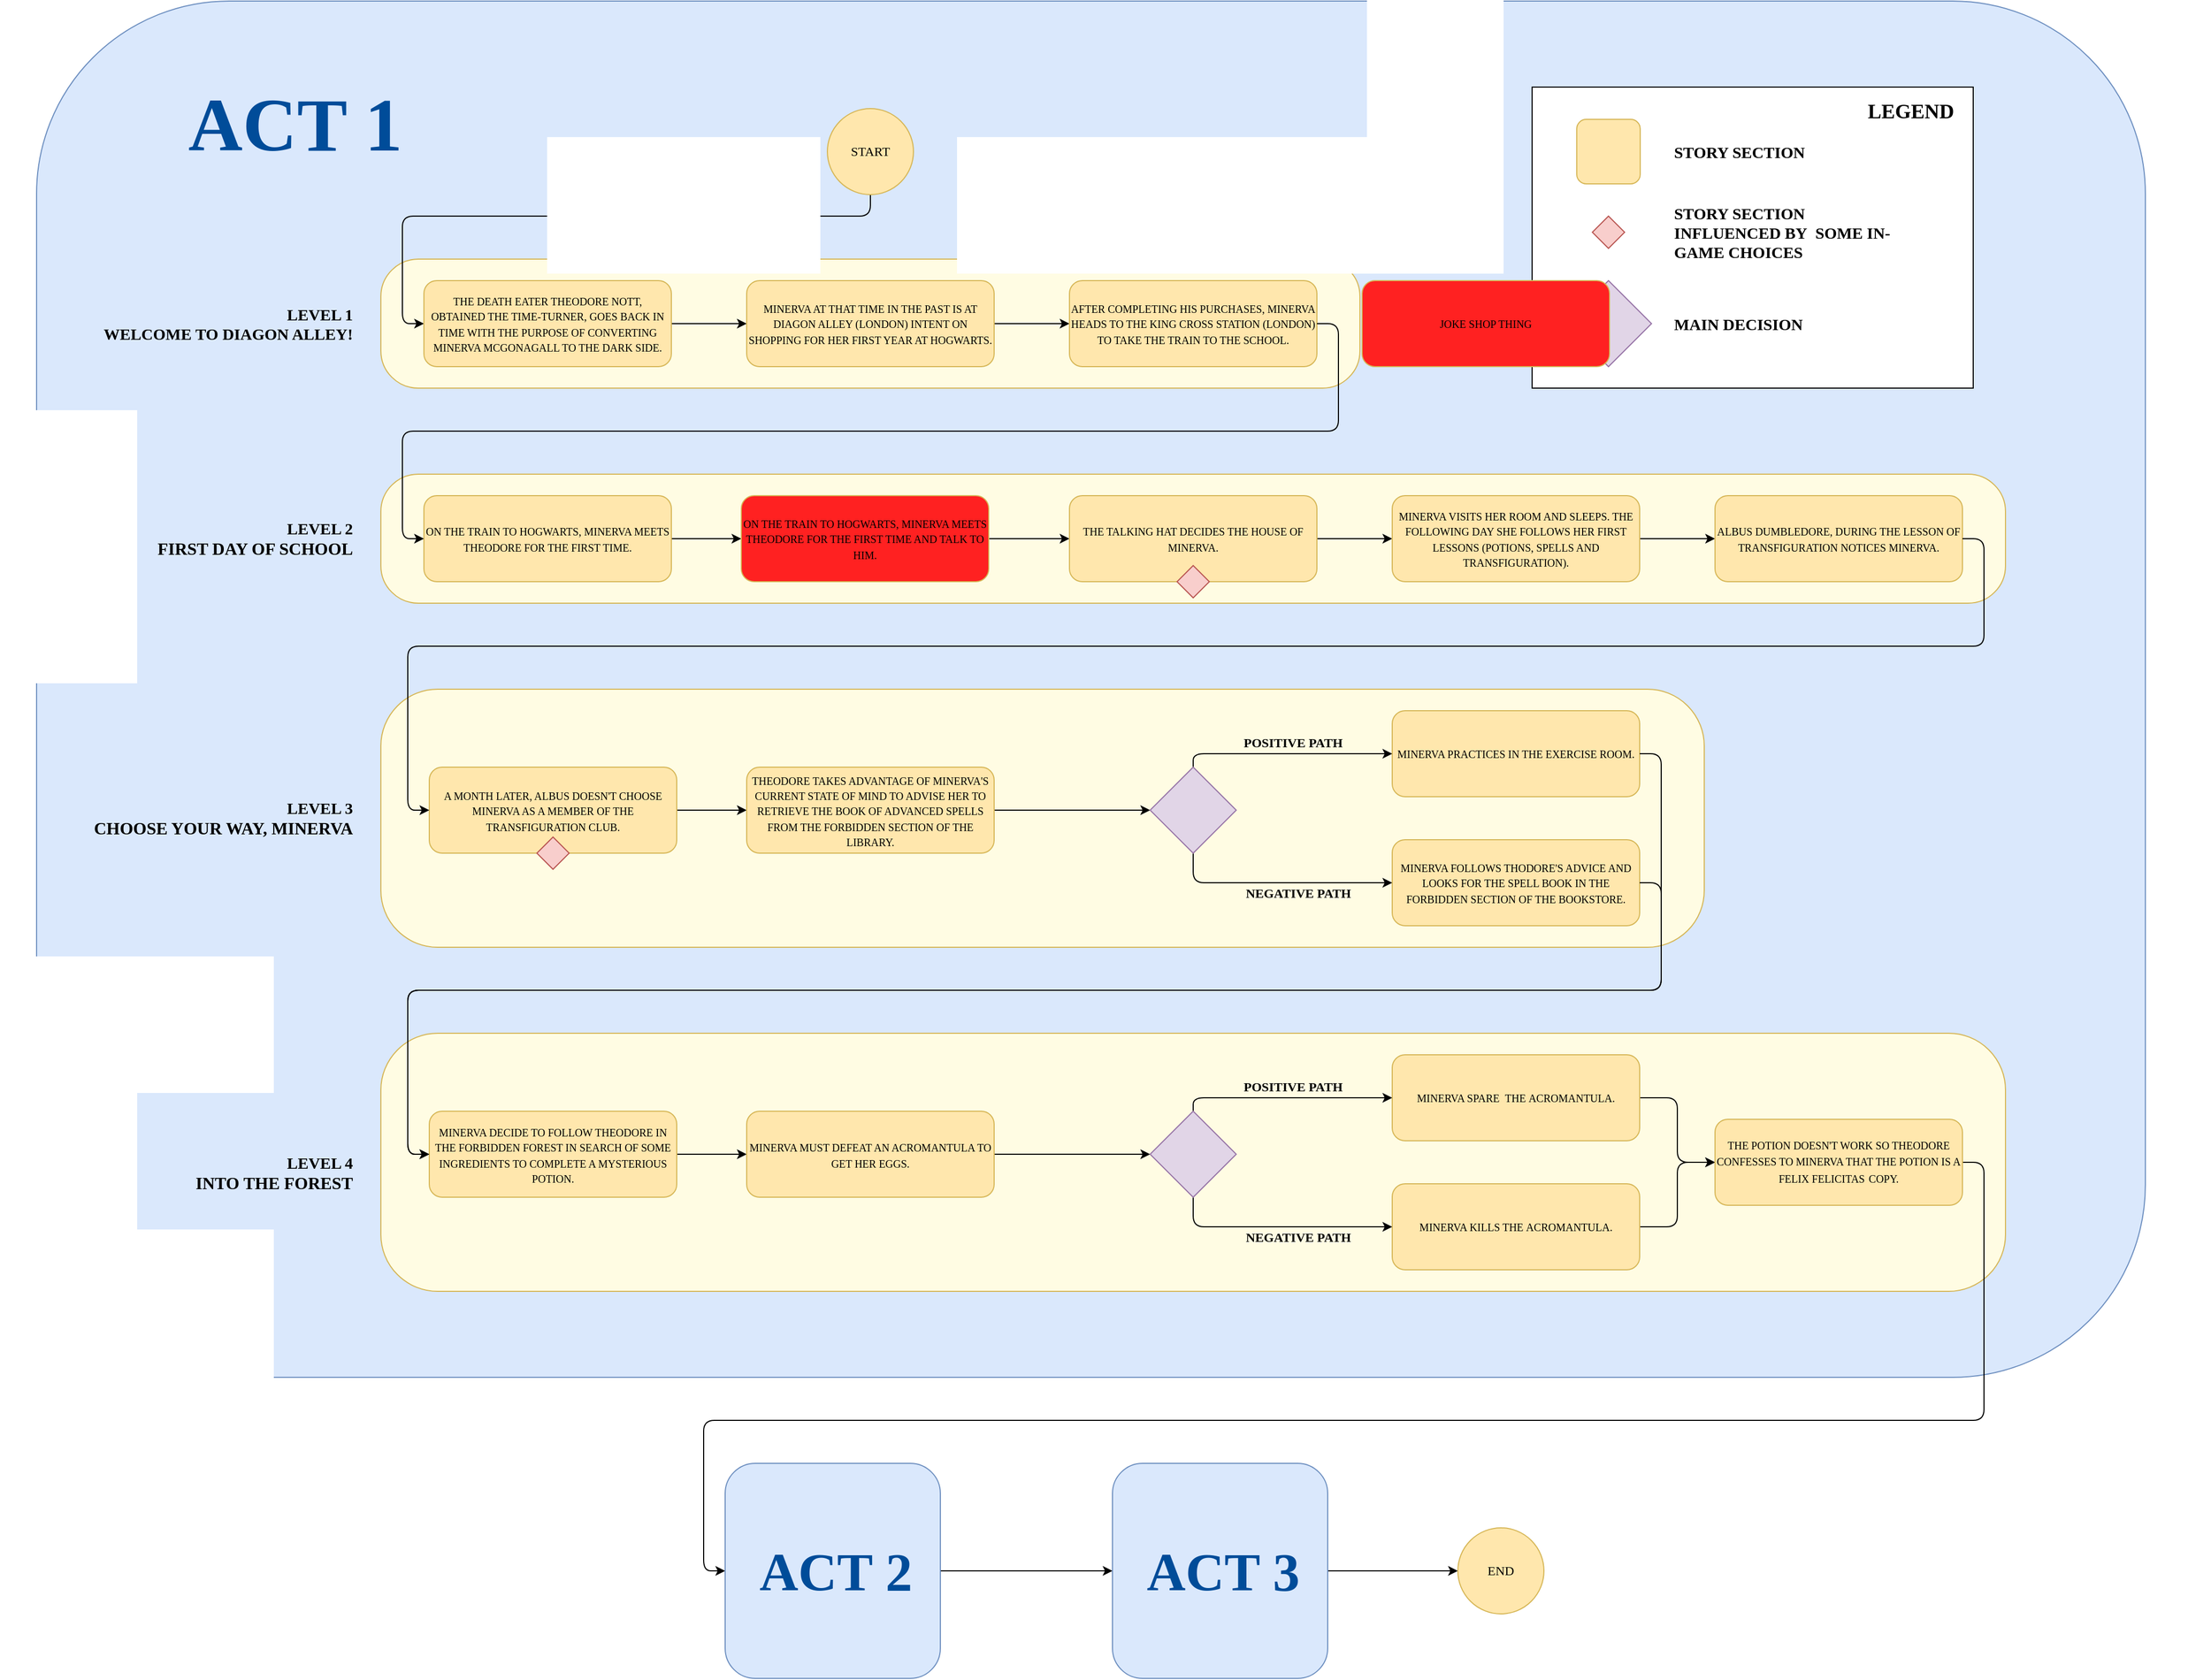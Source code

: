 <mxfile version="13.8.8" type="google"><diagram id="u3o0rZ4mQISxSeBaHD6O" name="Page-1"><mxGraphModel dx="1739" dy="-417" grid="1" gridSize="10" guides="1" tooltips="1" connect="1" arrows="1" fold="1" page="1" pageScale="1" pageWidth="827" pageHeight="1169" math="0" shadow="0"><root><mxCell id="0"/><mxCell id="1" parent="0"/><mxCell id="2ZwijrIC14hH2TZOu9XN-82" value="" style="rounded=1;whiteSpace=wrap;html=1;glass=0;sketch=0;shadow=0;arcSize=14;fillColor=#dae8fc;strokeColor=#6c8ebf;" parent="1" vertex="1"><mxGeometry x="-80" y="1320" width="1960" height="1280" as="geometry"/></mxCell><mxCell id="2ZwijrIC14hH2TZOu9XN-8" value="" style="rounded=1;whiteSpace=wrap;html=1;glass=0;sketch=0;shadow=0;arcSize=29;strokeColor=#d6b656;fillColor=#FFFCE3;" parent="1" vertex="1"><mxGeometry x="240" y="1560" width="910" height="120" as="geometry"/></mxCell><mxCell id="2ZwijrIC14hH2TZOu9XN-45" style="edgeStyle=orthogonalEdgeStyle;rounded=1;orthogonalLoop=1;jettySize=auto;html=1;exitX=0.5;exitY=1;exitDx=0;exitDy=0;entryX=0;entryY=0.5;entryDx=0;entryDy=0;fontFamily=Comfortaa;fontSource=https%3A%2F%2Ffonts.googleapis.com%2Fcss%3Ffamily%3DComfortaa;" parent="1" source="2ZwijrIC14hH2TZOu9XN-1" target="2ZwijrIC14hH2TZOu9XN-2" edge="1"><mxGeometry relative="1" as="geometry"><Array as="points"><mxPoint x="695" y="1520"/><mxPoint x="260" y="1520"/><mxPoint x="260" y="1620"/></Array></mxGeometry></mxCell><mxCell id="2ZwijrIC14hH2TZOu9XN-1" value="&lt;font face=&quot;Comfortaa&quot; data-font-src=&quot;https://fonts.googleapis.com/css?family=Comfortaa&quot;&gt;START&lt;/font&gt;" style="ellipse;whiteSpace=wrap;html=1;aspect=fixed;strokeColor=#d6b656;fillColor=#FFE7AD;" parent="1" vertex="1"><mxGeometry x="655" y="1420" width="80" height="80" as="geometry"/></mxCell><mxCell id="2ZwijrIC14hH2TZOu9XN-5" style="edgeStyle=orthogonalEdgeStyle;rounded=0;orthogonalLoop=1;jettySize=auto;html=1;exitX=1;exitY=0.5;exitDx=0;exitDy=0;entryX=0;entryY=0.5;entryDx=0;entryDy=0;" parent="1" source="2ZwijrIC14hH2TZOu9XN-2" target="2ZwijrIC14hH2TZOu9XN-4" edge="1"><mxGeometry relative="1" as="geometry"/></mxCell><mxCell id="2ZwijrIC14hH2TZOu9XN-2" value="&lt;font face=&quot;comfortaa&quot;&gt;&lt;span style=&quot;font-size: 10px&quot;&gt;THE DEATH EATER THEODORE NOTT, OBTAINED THE TIME-TURNER, GOES BACK IN TIME WITH THE PURPOSE OF CONVERTING MINERVA MCGONAGALL TO THE DARK SIDE.&lt;/span&gt;&lt;/font&gt;" style="rounded=1;whiteSpace=wrap;html=1;strokeColor=#d6b656;fillColor=#FFE7AD;align=center;perimeterSpacing=0;spacingTop=0;shadow=0;" parent="1" vertex="1"><mxGeometry x="280" y="1580" width="230" height="80" as="geometry"/></mxCell><mxCell id="2ZwijrIC14hH2TZOu9XN-7" style="edgeStyle=orthogonalEdgeStyle;rounded=0;orthogonalLoop=1;jettySize=auto;html=1;exitX=1;exitY=0.5;exitDx=0;exitDy=0;entryX=0;entryY=0.5;entryDx=0;entryDy=0;" parent="1" source="2ZwijrIC14hH2TZOu9XN-4" target="2ZwijrIC14hH2TZOu9XN-6" edge="1"><mxGeometry relative="1" as="geometry"/></mxCell><mxCell id="2ZwijrIC14hH2TZOu9XN-4" value="&lt;font face=&quot;comfortaa&quot;&gt;&lt;span style=&quot;font-size: 10px&quot;&gt;MINERVA AT THAT TIME IN THE PAST IS AT DIAGON ALLEY (LONDON) INTENT ON SHOPPING FOR HER FIRST YEAR AT HOGWARTS.&lt;/span&gt;&lt;/font&gt;" style="rounded=1;whiteSpace=wrap;html=1;strokeColor=#d6b656;fillColor=#FFE7AD;align=center;perimeterSpacing=0;spacingTop=0;shadow=0;" parent="1" vertex="1"><mxGeometry x="580" y="1580" width="230" height="80" as="geometry"/></mxCell><mxCell id="2ZwijrIC14hH2TZOu9XN-6" value="&lt;font face=&quot;comfortaa&quot;&gt;&lt;span style=&quot;font-size: 10px&quot;&gt;AFTER COMPLETING HIS PURCHASES, MINERVA HEADS TO THE KING CROSS STATION (LONDON) TO TAKE THE TRAIN TO THE SCHOOL.&lt;/span&gt;&lt;/font&gt;" style="rounded=1;whiteSpace=wrap;html=1;strokeColor=#d6b656;fillColor=#FFE7AD;align=center;perimeterSpacing=0;spacingTop=0;shadow=0;" parent="1" vertex="1"><mxGeometry x="880" y="1580" width="230" height="80" as="geometry"/></mxCell><mxCell id="2ZwijrIC14hH2TZOu9XN-9" value="&lt;font style=&quot;font-size: 15px&quot;&gt;&lt;b&gt;LEVEL 1&lt;br&gt;&lt;span id=&quot;docs-internal-guid-918c9e02-7fff-4eb6-113d-95aca2483c88&quot;&gt;&lt;span style=&quot;background-color: transparent ; vertical-align: baseline&quot;&gt;WELCOME TO DIAGON ALLEY!&lt;/span&gt;&lt;/span&gt;&lt;/b&gt;&lt;/font&gt;" style="text;html=1;strokeColor=none;fillColor=none;align=right;verticalAlign=middle;whiteSpace=wrap;rounded=0;shadow=0;fontFamily=Comfortaa;fontSource=https%3A%2F%2Ffonts.googleapis.com%2Fcss%3Ffamily%3DComfortaa;" parent="1" vertex="1"><mxGeometry x="-100" y="1610" width="316" height="20" as="geometry"/></mxCell><mxCell id="2ZwijrIC14hH2TZOu9XN-11" value="" style="rounded=1;whiteSpace=wrap;html=1;glass=0;sketch=0;shadow=0;arcSize=29;strokeColor=#d6b656;fillColor=#FFFCE3;" parent="1" vertex="1"><mxGeometry x="240" y="1760" width="1510" height="120" as="geometry"/></mxCell><mxCell id="2ZwijrIC14hH2TZOu9XN-12" value="&lt;font&gt;&lt;b&gt;&lt;span style=&quot;font-size: 15px&quot;&gt;LEVEL 2&lt;br&gt;&lt;div&gt;&lt;span style=&quot;background-color: transparent ; font-family: &amp;#34;comfortaa&amp;#34; , cursive ; font-size: 12pt&quot;&gt;FIRST DAY OF SCHOOL&lt;/span&gt;&lt;/div&gt;&lt;/span&gt;&lt;/b&gt;&lt;/font&gt;" style="text;html=1;strokeColor=none;fillColor=none;align=right;verticalAlign=middle;whiteSpace=wrap;rounded=0;shadow=0;fontFamily=Comfortaa;fontSource=https%3A%2F%2Ffonts.googleapis.com%2Fcss%3Ffamily%3DComfortaa;" parent="1" vertex="1"><mxGeometry x="-64" y="1810" width="280" height="20" as="geometry"/></mxCell><mxCell id="2ZwijrIC14hH2TZOu9XN-16" style="edgeStyle=orthogonalEdgeStyle;rounded=1;orthogonalLoop=1;jettySize=auto;html=1;exitX=1;exitY=0.5;exitDx=0;exitDy=0;entryX=0;entryY=0.5;entryDx=0;entryDy=0;fontFamily=Comfortaa;fontSource=https%3A%2F%2Ffonts.googleapis.com%2Fcss%3Ffamily%3DComfortaa;" parent="1" source="2ZwijrIC14hH2TZOu9XN-13" target="2ZwijrIC14hH2TZOu9XN-15" edge="1"><mxGeometry relative="1" as="geometry"/></mxCell><mxCell id="2ZwijrIC14hH2TZOu9XN-13" value="&lt;font face=&quot;comfortaa&quot;&gt;&lt;span style=&quot;font-size: 10px&quot;&gt;ON THE TRAIN TO HOGWARTS, MINERVA MEETS THEODORE FOR THE FIRST TIME.&lt;/span&gt;&lt;/font&gt;" style="rounded=1;whiteSpace=wrap;html=1;strokeColor=#d6b656;fillColor=#FFE7AD;align=center;perimeterSpacing=0;spacingTop=0;shadow=0;" parent="1" vertex="1"><mxGeometry x="280" y="1780" width="230" height="80" as="geometry"/></mxCell><mxCell id="2ZwijrIC14hH2TZOu9XN-14" style="edgeStyle=orthogonalEdgeStyle;rounded=1;orthogonalLoop=1;jettySize=auto;html=1;exitX=1;exitY=0.5;exitDx=0;exitDy=0;entryX=0;entryY=0.5;entryDx=0;entryDy=0;fontFamily=Comfortaa;fontSource=https%3A%2F%2Ffonts.googleapis.com%2Fcss%3Ffamily%3DComfortaa;" parent="1" source="2ZwijrIC14hH2TZOu9XN-6" target="2ZwijrIC14hH2TZOu9XN-13" edge="1"><mxGeometry relative="1" as="geometry"><Array as="points"><mxPoint x="1130" y="1620"/><mxPoint x="1130" y="1720"/><mxPoint x="260" y="1720"/><mxPoint x="260" y="1820"/></Array></mxGeometry></mxCell><mxCell id="2ZwijrIC14hH2TZOu9XN-18" style="edgeStyle=orthogonalEdgeStyle;rounded=1;orthogonalLoop=1;jettySize=auto;html=1;exitX=1;exitY=0.5;exitDx=0;exitDy=0;entryX=0;entryY=0.5;entryDx=0;entryDy=0;fontFamily=Comfortaa;fontSource=https%3A%2F%2Ffonts.googleapis.com%2Fcss%3Ffamily%3DComfortaa;" parent="1" source="2ZwijrIC14hH2TZOu9XN-15" target="2ZwijrIC14hH2TZOu9XN-17" edge="1"><mxGeometry relative="1" as="geometry"/></mxCell><mxCell id="2ZwijrIC14hH2TZOu9XN-15" value="&lt;font face=&quot;comfortaa&quot;&gt;&lt;span style=&quot;font-size: 10px&quot;&gt;ON THE TRAIN TO HOGWARTS, MINERVA MEETS THEODORE FOR THE FIRST TIME AND TALK TO HIM.&lt;/span&gt;&lt;/font&gt;" style="rounded=1;whiteSpace=wrap;html=1;strokeColor=#d6b656;fillColor=#FF2121;align=center;perimeterSpacing=0;spacingTop=0;shadow=0;" parent="1" vertex="1"><mxGeometry x="575" y="1780" width="230" height="80" as="geometry"/></mxCell><mxCell id="2ZwijrIC14hH2TZOu9XN-23" style="edgeStyle=orthogonalEdgeStyle;rounded=1;orthogonalLoop=1;jettySize=auto;html=1;exitX=1;exitY=0.5;exitDx=0;exitDy=0;entryX=0;entryY=0.5;entryDx=0;entryDy=0;fontFamily=Comfortaa;fontSource=https%3A%2F%2Ffonts.googleapis.com%2Fcss%3Ffamily%3DComfortaa;" parent="1" source="2ZwijrIC14hH2TZOu9XN-17" target="2ZwijrIC14hH2TZOu9XN-22" edge="1"><mxGeometry relative="1" as="geometry"/></mxCell><mxCell id="2ZwijrIC14hH2TZOu9XN-17" value="&lt;font face=&quot;comfortaa&quot;&gt;&lt;span style=&quot;font-size: 10px&quot;&gt;THE TALKING HAT DECIDES THE HOUSE OF MINERVA.&lt;/span&gt;&lt;/font&gt;" style="rounded=1;whiteSpace=wrap;html=1;strokeColor=#d6b656;fillColor=#FFE7AD;align=center;perimeterSpacing=0;spacingTop=0;shadow=0;" parent="1" vertex="1"><mxGeometry x="880" y="1780" width="230" height="80" as="geometry"/></mxCell><mxCell id="2ZwijrIC14hH2TZOu9XN-19" value="" style="rhombus;whiteSpace=wrap;html=1;shadow=0;fontFamily=Comfortaa;fontSource=https%3A%2F%2Ffonts.googleapis.com%2Fcss%3Ffamily%3DComfortaa;fillColor=#f8cecc;strokeColor=#b85450;" parent="1" vertex="1"><mxGeometry x="980" y="1845" width="30" height="30" as="geometry"/></mxCell><mxCell id="2ZwijrIC14hH2TZOu9XN-27" style="edgeStyle=orthogonalEdgeStyle;rounded=1;orthogonalLoop=1;jettySize=auto;html=1;exitX=1;exitY=0.5;exitDx=0;exitDy=0;entryX=0;entryY=0.5;entryDx=0;entryDy=0;fontFamily=Comfortaa;fontSource=https%3A%2F%2Ffonts.googleapis.com%2Fcss%3Ffamily%3DComfortaa;" parent="1" source="2ZwijrIC14hH2TZOu9XN-22" target="2ZwijrIC14hH2TZOu9XN-25" edge="1"><mxGeometry relative="1" as="geometry"/></mxCell><mxCell id="2ZwijrIC14hH2TZOu9XN-22" value="&lt;font face=&quot;comfortaa&quot;&gt;&lt;span style=&quot;font-size: 10px&quot;&gt;MINERVA VISITS HER ROOM AND SLEEPS. THE FOLLOWING DAY SHE FOLLOWS HER FIRST LESSONS (POTIONS, SPELLS AND TRANSFIGURATION).&lt;/span&gt;&lt;/font&gt;" style="rounded=1;whiteSpace=wrap;html=1;strokeColor=#d6b656;fillColor=#FFE7AD;align=center;perimeterSpacing=0;spacingTop=0;shadow=0;" parent="1" vertex="1"><mxGeometry x="1180" y="1780" width="230" height="80" as="geometry"/></mxCell><mxCell id="2ZwijrIC14hH2TZOu9XN-25" value="&lt;font face=&quot;comfortaa&quot;&gt;&lt;span style=&quot;font-size: 10px&quot;&gt;ALBUS DUMBLEDORE, DURING THE LESSON OF TRANSFIGURATION NOTICES MINERVA.&lt;/span&gt;&lt;/font&gt;" style="rounded=1;whiteSpace=wrap;html=1;strokeColor=#d6b656;fillColor=#FFE7AD;align=center;perimeterSpacing=0;spacingTop=0;shadow=0;" parent="1" vertex="1"><mxGeometry x="1480" y="1780" width="230" height="80" as="geometry"/></mxCell><mxCell id="2ZwijrIC14hH2TZOu9XN-31" value="" style="rounded=1;whiteSpace=wrap;html=1;glass=0;sketch=0;shadow=0;arcSize=22;strokeColor=#d6b656;fillColor=#FFFCE3;" parent="1" vertex="1"><mxGeometry x="240" y="1960" width="1230" height="240" as="geometry"/></mxCell><mxCell id="2ZwijrIC14hH2TZOu9XN-32" value="&lt;font&gt;&lt;b&gt;&lt;span style=&quot;font-size: 15px&quot;&gt;LEVEL 3&lt;br&gt;&lt;/span&gt;&lt;/b&gt;&lt;/font&gt;&lt;span id=&quot;docs-internal-guid-30da0924-7fff-7600-8625-f2de93955498&quot;&gt;&lt;span style=&quot;font-size: 12pt ; font-family: &amp;#34;comfortaa&amp;#34; , cursive ; background-color: transparent ; font-weight: 700 ; vertical-align: baseline&quot;&gt;CHOOSE YOUR WAY, MINERVA&lt;/span&gt;&lt;/span&gt;" style="text;html=1;strokeColor=none;fillColor=none;align=right;verticalAlign=middle;whiteSpace=wrap;rounded=0;shadow=0;fontFamily=Comfortaa;fontSource=https%3A%2F%2Ffonts.googleapis.com%2Fcss%3Ffamily%3DComfortaa;" parent="1" vertex="1"><mxGeometry x="-114" y="2070" width="330" height="20" as="geometry"/></mxCell><mxCell id="2ZwijrIC14hH2TZOu9XN-33" style="edgeStyle=orthogonalEdgeStyle;rounded=1;orthogonalLoop=1;jettySize=auto;html=1;exitX=1;exitY=0.5;exitDx=0;exitDy=0;entryX=0;entryY=0.5;entryDx=0;entryDy=0;fontFamily=Comfortaa;fontSource=https%3A%2F%2Ffonts.googleapis.com%2Fcss%3Ffamily%3DComfortaa;" parent="1" source="2ZwijrIC14hH2TZOu9XN-34" target="2ZwijrIC14hH2TZOu9XN-36" edge="1"><mxGeometry relative="1" as="geometry"/></mxCell><mxCell id="2ZwijrIC14hH2TZOu9XN-34" value="&lt;font face=&quot;comfortaa&quot;&gt;&lt;span style=&quot;font-size: 10px&quot;&gt;A MONTH LATER, ALBUS DOESN'T CHOOSE MINERVA AS A MEMBER OF THE TRANSFIGURATION CLUB.&lt;/span&gt;&lt;/font&gt;" style="rounded=1;whiteSpace=wrap;html=1;strokeColor=#d6b656;fillColor=#FFE7AD;align=center;perimeterSpacing=0;spacingTop=0;shadow=0;" parent="1" vertex="1"><mxGeometry x="285" y="2032.5" width="230" height="80" as="geometry"/></mxCell><mxCell id="2ZwijrIC14hH2TZOu9XN-51" style="edgeStyle=orthogonalEdgeStyle;rounded=1;orthogonalLoop=1;jettySize=auto;html=1;exitX=1;exitY=0.5;exitDx=0;exitDy=0;entryX=0;entryY=0.5;entryDx=0;entryDy=0;fontFamily=Comfortaa;fontSource=https%3A%2F%2Ffonts.googleapis.com%2Fcss%3Ffamily%3DComfortaa;" parent="1" source="2ZwijrIC14hH2TZOu9XN-36" target="2ZwijrIC14hH2TZOu9XN-50" edge="1"><mxGeometry relative="1" as="geometry"/></mxCell><mxCell id="2ZwijrIC14hH2TZOu9XN-36" value="&lt;font face=&quot;comfortaa&quot;&gt;&lt;span style=&quot;font-size: 10px&quot;&gt;THEODORE TAKES ADVANTAGE OF MINERVA'S CURRENT STATE OF MIND TO ADVISE HER TO RETRIEVE THE BOOK OF ADVANCED SPELLS FROM THE FORBIDDEN SECTION OF THE LIBRARY.&lt;/span&gt;&lt;/font&gt;" style="rounded=1;whiteSpace=wrap;html=1;strokeColor=#d6b656;fillColor=#FFE7AD;align=center;perimeterSpacing=0;spacingTop=0;shadow=0;" parent="1" vertex="1"><mxGeometry x="580" y="2032.5" width="230" height="80" as="geometry"/></mxCell><mxCell id="2ZwijrIC14hH2TZOu9XN-38" value="&lt;font face=&quot;comfortaa&quot;&gt;&lt;span style=&quot;font-size: 10px&quot;&gt;MINERVA PRACTICES IN THE EXERCISE ROOM.&lt;/span&gt;&lt;/font&gt;" style="rounded=1;whiteSpace=wrap;html=1;strokeColor=#d6b656;fillColor=#FFE7AD;align=center;perimeterSpacing=0;spacingTop=0;shadow=0;" parent="1" vertex="1"><mxGeometry x="1180" y="1980" width="230" height="80" as="geometry"/></mxCell><mxCell id="2ZwijrIC14hH2TZOu9XN-39" value="" style="rhombus;whiteSpace=wrap;html=1;shadow=0;fontFamily=Comfortaa;fontSource=https%3A%2F%2Ffonts.googleapis.com%2Fcss%3Ffamily%3DComfortaa;fillColor=#f8cecc;strokeColor=#b85450;" parent="1" vertex="1"><mxGeometry x="385" y="2097.5" width="30" height="30" as="geometry"/></mxCell><mxCell id="2ZwijrIC14hH2TZOu9XN-43" style="edgeStyle=orthogonalEdgeStyle;rounded=1;orthogonalLoop=1;jettySize=auto;html=1;exitX=1;exitY=0.5;exitDx=0;exitDy=0;entryX=0;entryY=0.5;entryDx=0;entryDy=0;fontFamily=Comfortaa;fontSource=https%3A%2F%2Ffonts.googleapis.com%2Fcss%3Ffamily%3DComfortaa;" parent="1" source="2ZwijrIC14hH2TZOu9XN-25" target="2ZwijrIC14hH2TZOu9XN-34" edge="1"><mxGeometry relative="1" as="geometry"><Array as="points"><mxPoint x="1730" y="1820"/><mxPoint x="1730" y="1920"/><mxPoint x="265" y="1920"/><mxPoint x="265" y="2073"/></Array></mxGeometry></mxCell><mxCell id="2ZwijrIC14hH2TZOu9XN-46" value="&lt;font face=&quot;comfortaa&quot;&gt;&lt;span style=&quot;font-size: 10px&quot;&gt;MINERVA FOLLOWS THODORE'S ADVICE AND LOOKS FOR THE SPELL BOOK IN THE FORBIDDEN SECTION OF THE BOOKSTORE.&lt;/span&gt;&lt;/font&gt;" style="rounded=1;whiteSpace=wrap;html=1;strokeColor=#d6b656;fillColor=#FFE7AD;align=center;perimeterSpacing=0;spacingTop=0;shadow=0;" parent="1" vertex="1"><mxGeometry x="1180" y="2100" width="230" height="80" as="geometry"/></mxCell><mxCell id="2ZwijrIC14hH2TZOu9XN-53" style="edgeStyle=orthogonalEdgeStyle;rounded=1;orthogonalLoop=1;jettySize=auto;html=1;exitX=0.5;exitY=0;exitDx=0;exitDy=0;entryX=0;entryY=0.5;entryDx=0;entryDy=0;fontFamily=Comfortaa;fontSource=https%3A%2F%2Ffonts.googleapis.com%2Fcss%3Ffamily%3DComfortaa;" parent="1" source="2ZwijrIC14hH2TZOu9XN-50" target="2ZwijrIC14hH2TZOu9XN-38" edge="1"><mxGeometry relative="1" as="geometry"><Array as="points"><mxPoint x="995" y="2020"/></Array></mxGeometry></mxCell><mxCell id="2ZwijrIC14hH2TZOu9XN-54" style="edgeStyle=orthogonalEdgeStyle;rounded=1;orthogonalLoop=1;jettySize=auto;html=1;exitX=0.5;exitY=1;exitDx=0;exitDy=0;entryX=0;entryY=0.5;entryDx=0;entryDy=0;fontFamily=Comfortaa;fontSource=https%3A%2F%2Ffonts.googleapis.com%2Fcss%3Ffamily%3DComfortaa;" parent="1" source="2ZwijrIC14hH2TZOu9XN-50" target="2ZwijrIC14hH2TZOu9XN-46" edge="1"><mxGeometry relative="1" as="geometry"/></mxCell><mxCell id="2ZwijrIC14hH2TZOu9XN-50" value="" style="rhombus;whiteSpace=wrap;html=1;shadow=0;fontFamily=Comfortaa;fontSource=https%3A%2F%2Ffonts.googleapis.com%2Fcss%3Ffamily%3DComfortaa;align=right;fillColor=#e1d5e7;strokeColor=#9673a6;" parent="1" vertex="1"><mxGeometry x="955" y="2032.5" width="80" height="80" as="geometry"/></mxCell><mxCell id="2ZwijrIC14hH2TZOu9XN-55" value="&lt;b&gt;&lt;font style=&quot;font-size: 12px&quot;&gt;POSITIVE PATH&lt;/font&gt;&lt;/b&gt;" style="text;html=1;strokeColor=none;fillColor=none;align=left;verticalAlign=middle;whiteSpace=wrap;rounded=0;shadow=0;fontFamily=Comfortaa;fontSource=https%3A%2F%2Ffonts.googleapis.com%2Fcss%3Ffamily%3DComfortaa;" parent="1" vertex="1"><mxGeometry x="1040" y="2000" width="100" height="20" as="geometry"/></mxCell><mxCell id="2ZwijrIC14hH2TZOu9XN-56" value="&lt;b&gt;&lt;font style=&quot;font-size: 12px&quot;&gt;NEGATIVE PATH&lt;/font&gt;&lt;/b&gt;" style="text;html=1;strokeColor=none;fillColor=none;align=left;verticalAlign=middle;whiteSpace=wrap;rounded=0;shadow=0;fontFamily=Comfortaa;fontSource=https%3A%2F%2Ffonts.googleapis.com%2Fcss%3Ffamily%3DComfortaa;" parent="1" vertex="1"><mxGeometry x="1042" y="2140" width="110" height="20" as="geometry"/></mxCell><mxCell id="2ZwijrIC14hH2TZOu9XN-63" value="&lt;font style=&quot;font-size: 15px&quot;&gt;&lt;b&gt;LEVEL 4&lt;br&gt;&lt;/b&gt;&lt;span id=&quot;docs-internal-guid-a6348ef1-7fff-ad67-5d40-656a9516f594&quot;&gt;&lt;span style=&quot;font-size: 12pt ; font-family: &amp;#34;comfortaa&amp;#34; , cursive ; background-color: transparent ; font-weight: 700 ; vertical-align: baseline&quot;&gt;INTO THE FOREST&lt;/span&gt;&lt;/span&gt;&lt;b&gt;&lt;br&gt;&lt;/b&gt;&lt;/font&gt;" style="text;html=1;strokeColor=none;fillColor=none;align=right;verticalAlign=middle;whiteSpace=wrap;rounded=0;shadow=0;fontFamily=Comfortaa;fontSource=https%3A%2F%2Ffonts.googleapis.com%2Fcss%3Ffamily%3DComfortaa;" parent="1" vertex="1"><mxGeometry x="-100" y="2400" width="316" height="20" as="geometry"/></mxCell><mxCell id="2ZwijrIC14hH2TZOu9XN-67" value="" style="rounded=1;whiteSpace=wrap;html=1;glass=0;sketch=0;shadow=0;arcSize=22;strokeColor=#d6b656;fillColor=#FFFCE3;" parent="1" vertex="1"><mxGeometry x="240" y="2280" width="1510" height="240" as="geometry"/></mxCell><mxCell id="2ZwijrIC14hH2TZOu9XN-68" style="edgeStyle=orthogonalEdgeStyle;rounded=1;orthogonalLoop=1;jettySize=auto;html=1;exitX=1;exitY=0.5;exitDx=0;exitDy=0;entryX=0;entryY=0.5;entryDx=0;entryDy=0;fontFamily=Comfortaa;fontSource=https%3A%2F%2Ffonts.googleapis.com%2Fcss%3Ffamily%3DComfortaa;" parent="1" source="2ZwijrIC14hH2TZOu9XN-69" target="2ZwijrIC14hH2TZOu9XN-71" edge="1"><mxGeometry relative="1" as="geometry"/></mxCell><mxCell id="2ZwijrIC14hH2TZOu9XN-69" value="&lt;span style=&quot;font-family: &amp;#34;comfortaa&amp;#34; ; font-size: 10px&quot;&gt;MINERVA DECIDE TO FOLLOW THEODORE IN THE FORBIDDEN FOREST IN SEARCH OF SOME INGREDIENTS TO COMPLETE A MYSTERIOUS POTION.&lt;/span&gt;" style="rounded=1;whiteSpace=wrap;html=1;strokeColor=#d6b656;fillColor=#FFE7AD;align=center;perimeterSpacing=0;spacingTop=0;shadow=0;" parent="1" vertex="1"><mxGeometry x="285" y="2352.5" width="230" height="80" as="geometry"/></mxCell><mxCell id="2ZwijrIC14hH2TZOu9XN-70" style="edgeStyle=orthogonalEdgeStyle;rounded=1;orthogonalLoop=1;jettySize=auto;html=1;exitX=1;exitY=0.5;exitDx=0;exitDy=0;entryX=0;entryY=0.5;entryDx=0;entryDy=0;fontFamily=Comfortaa;fontSource=https%3A%2F%2Ffonts.googleapis.com%2Fcss%3Ffamily%3DComfortaa;" parent="1" source="2ZwijrIC14hH2TZOu9XN-71" target="2ZwijrIC14hH2TZOu9XN-77" edge="1"><mxGeometry relative="1" as="geometry"/></mxCell><mxCell id="2ZwijrIC14hH2TZOu9XN-71" value="&lt;font face=&quot;comfortaa&quot;&gt;&lt;span style=&quot;font-size: 10px&quot;&gt;MINERVA MUST DEFEAT AN ACROMANTULA TO GET HER EGGS.&lt;/span&gt;&lt;/font&gt;" style="rounded=1;whiteSpace=wrap;html=1;strokeColor=#d6b656;fillColor=#FFE7AD;align=center;perimeterSpacing=0;spacingTop=0;shadow=0;" parent="1" vertex="1"><mxGeometry x="580" y="2352.5" width="230" height="80" as="geometry"/></mxCell><mxCell id="2ZwijrIC14hH2TZOu9XN-84" style="edgeStyle=orthogonalEdgeStyle;rounded=1;orthogonalLoop=1;jettySize=auto;html=1;exitX=1;exitY=0.5;exitDx=0;exitDy=0;entryX=0;entryY=0.5;entryDx=0;entryDy=0;fontFamily=Comfortaa;fontSource=https%3A%2F%2Ffonts.googleapis.com%2Fcss%3Ffamily%3DComfortaa;" parent="1" source="2ZwijrIC14hH2TZOu9XN-72" target="2ZwijrIC14hH2TZOu9XN-83" edge="1"><mxGeometry relative="1" as="geometry"/></mxCell><mxCell id="2ZwijrIC14hH2TZOu9XN-72" value="&lt;font face=&quot;comfortaa&quot;&gt;&lt;span style=&quot;font-size: 10px&quot;&gt;MINERVA SPARE&amp;nbsp;&amp;nbsp;&lt;/span&gt;&lt;/font&gt;&lt;font face=&quot;comfortaa&quot;&gt;&lt;span style=&quot;font-size: 10px&quot;&gt;THE&amp;nbsp;&lt;/span&gt;&lt;/font&gt;&lt;span style=&quot;font-family: &amp;#34;comfortaa&amp;#34; ; font-size: 10px&quot;&gt;ACROMANTULA&lt;/span&gt;&lt;span style=&quot;font-family: &amp;#34;comfortaa&amp;#34; ; font-size: 10px&quot;&gt;.&lt;/span&gt;" style="rounded=1;whiteSpace=wrap;html=1;strokeColor=#d6b656;fillColor=#FFE7AD;align=center;perimeterSpacing=0;spacingTop=0;shadow=0;" parent="1" vertex="1"><mxGeometry x="1180" y="2300" width="230" height="80" as="geometry"/></mxCell><mxCell id="2ZwijrIC14hH2TZOu9XN-86" style="edgeStyle=orthogonalEdgeStyle;rounded=1;orthogonalLoop=1;jettySize=auto;html=1;exitX=1;exitY=0.5;exitDx=0;exitDy=0;entryX=0;entryY=0.5;entryDx=0;entryDy=0;fontFamily=Comfortaa;fontSource=https%3A%2F%2Ffonts.googleapis.com%2Fcss%3Ffamily%3DComfortaa;" parent="1" source="2ZwijrIC14hH2TZOu9XN-74" target="2ZwijrIC14hH2TZOu9XN-83" edge="1"><mxGeometry relative="1" as="geometry"/></mxCell><mxCell id="2ZwijrIC14hH2TZOu9XN-74" value="&lt;font face=&quot;comfortaa&quot;&gt;&lt;span style=&quot;font-size: 10px&quot;&gt;MINERVA KILLS THE&amp;nbsp;&lt;/span&gt;&lt;/font&gt;&lt;span style=&quot;font-family: &amp;#34;comfortaa&amp;#34; ; font-size: 10px&quot;&gt;ACROMANTULA&lt;/span&gt;&lt;span style=&quot;font-family: &amp;#34;comfortaa&amp;#34; ; font-size: 10px&quot;&gt;.&lt;/span&gt;" style="rounded=1;whiteSpace=wrap;html=1;strokeColor=#d6b656;fillColor=#FFE7AD;align=center;perimeterSpacing=0;spacingTop=0;shadow=0;" parent="1" vertex="1"><mxGeometry x="1180" y="2420" width="230" height="80" as="geometry"/></mxCell><mxCell id="2ZwijrIC14hH2TZOu9XN-75" style="edgeStyle=orthogonalEdgeStyle;rounded=1;orthogonalLoop=1;jettySize=auto;html=1;exitX=0.5;exitY=0;exitDx=0;exitDy=0;entryX=0;entryY=0.5;entryDx=0;entryDy=0;fontFamily=Comfortaa;fontSource=https%3A%2F%2Ffonts.googleapis.com%2Fcss%3Ffamily%3DComfortaa;" parent="1" source="2ZwijrIC14hH2TZOu9XN-77" target="2ZwijrIC14hH2TZOu9XN-72" edge="1"><mxGeometry relative="1" as="geometry"><Array as="points"><mxPoint x="995" y="2340"/></Array></mxGeometry></mxCell><mxCell id="2ZwijrIC14hH2TZOu9XN-76" style="edgeStyle=orthogonalEdgeStyle;rounded=1;orthogonalLoop=1;jettySize=auto;html=1;exitX=0.5;exitY=1;exitDx=0;exitDy=0;entryX=0;entryY=0.5;entryDx=0;entryDy=0;fontFamily=Comfortaa;fontSource=https%3A%2F%2Ffonts.googleapis.com%2Fcss%3Ffamily%3DComfortaa;" parent="1" source="2ZwijrIC14hH2TZOu9XN-77" target="2ZwijrIC14hH2TZOu9XN-74" edge="1"><mxGeometry relative="1" as="geometry"/></mxCell><mxCell id="2ZwijrIC14hH2TZOu9XN-77" value="" style="rhombus;whiteSpace=wrap;html=1;shadow=0;fontFamily=Comfortaa;fontSource=https%3A%2F%2Ffonts.googleapis.com%2Fcss%3Ffamily%3DComfortaa;align=right;fillColor=#e1d5e7;strokeColor=#9673a6;" parent="1" vertex="1"><mxGeometry x="955" y="2352.5" width="80" height="80" as="geometry"/></mxCell><mxCell id="2ZwijrIC14hH2TZOu9XN-78" value="&lt;b&gt;&lt;font style=&quot;font-size: 12px&quot;&gt;POSITIVE PATH&lt;/font&gt;&lt;/b&gt;" style="text;html=1;strokeColor=none;fillColor=none;align=left;verticalAlign=middle;whiteSpace=wrap;rounded=0;shadow=0;fontFamily=Comfortaa;fontSource=https%3A%2F%2Ffonts.googleapis.com%2Fcss%3Ffamily%3DComfortaa;" parent="1" vertex="1"><mxGeometry x="1040" y="2320" width="100" height="20" as="geometry"/></mxCell><mxCell id="2ZwijrIC14hH2TZOu9XN-79" value="&lt;b&gt;&lt;font style=&quot;font-size: 12px&quot;&gt;NEGATIVE PATH&lt;/font&gt;&lt;/b&gt;" style="text;html=1;strokeColor=none;fillColor=none;align=left;verticalAlign=middle;whiteSpace=wrap;rounded=0;shadow=0;fontFamily=Comfortaa;fontSource=https%3A%2F%2Ffonts.googleapis.com%2Fcss%3Ffamily%3DComfortaa;" parent="1" vertex="1"><mxGeometry x="1042" y="2460" width="110" height="20" as="geometry"/></mxCell><mxCell id="2ZwijrIC14hH2TZOu9XN-81" style="edgeStyle=orthogonalEdgeStyle;rounded=1;orthogonalLoop=1;jettySize=auto;html=1;exitX=1;exitY=0.5;exitDx=0;exitDy=0;entryX=0;entryY=0.5;entryDx=0;entryDy=0;fontFamily=Comfortaa;fontSource=https%3A%2F%2Ffonts.googleapis.com%2Fcss%3Ffamily%3DComfortaa;" parent="1" source="2ZwijrIC14hH2TZOu9XN-38" target="2ZwijrIC14hH2TZOu9XN-69" edge="1"><mxGeometry relative="1" as="geometry"><Array as="points"><mxPoint x="1430" y="2020"/><mxPoint x="1430" y="2240"/><mxPoint x="265" y="2240"/><mxPoint x="265" y="2393"/></Array></mxGeometry></mxCell><mxCell id="2ZwijrIC14hH2TZOu9XN-80" style="edgeStyle=orthogonalEdgeStyle;rounded=1;orthogonalLoop=1;jettySize=auto;html=1;exitX=1;exitY=0.5;exitDx=0;exitDy=0;entryX=0;entryY=0.5;entryDx=0;entryDy=0;fontFamily=Comfortaa;fontSource=https%3A%2F%2Ffonts.googleapis.com%2Fcss%3Ffamily%3DComfortaa;" parent="1" source="2ZwijrIC14hH2TZOu9XN-46" target="2ZwijrIC14hH2TZOu9XN-69" edge="1"><mxGeometry relative="1" as="geometry"><Array as="points"><mxPoint x="1430" y="2140"/><mxPoint x="1430" y="2240"/><mxPoint x="265" y="2240"/><mxPoint x="265" y="2393"/></Array></mxGeometry></mxCell><mxCell id="2ZwijrIC14hH2TZOu9XN-93" style="edgeStyle=orthogonalEdgeStyle;rounded=1;orthogonalLoop=1;jettySize=auto;html=1;exitX=1;exitY=0.5;exitDx=0;exitDy=0;entryX=0;entryY=0.5;entryDx=0;entryDy=0;fontFamily=Comfortaa;fontSource=https%3A%2F%2Ffonts.googleapis.com%2Fcss%3Ffamily%3DComfortaa;" parent="1" source="2ZwijrIC14hH2TZOu9XN-83" target="2ZwijrIC14hH2TZOu9XN-87" edge="1"><mxGeometry relative="1" as="geometry"><Array as="points"><mxPoint x="1730" y="2400"/><mxPoint x="1730" y="2640"/><mxPoint x="540" y="2640"/><mxPoint x="540" y="2780"/></Array></mxGeometry></mxCell><mxCell id="2ZwijrIC14hH2TZOu9XN-83" value="&lt;font face=&quot;comfortaa&quot;&gt;&lt;span style=&quot;font-size: 10px&quot;&gt;THE POTION DOESN'T WORK SO THEODORE CONFESSES TO MINERVA THAT THE POTION IS A FELIX FELICITAS&lt;/span&gt;&lt;/font&gt;&lt;span id=&quot;docs-internal-guid-51c93a0a-7fff-10d9-ab72-e8c15861f4d2&quot;&gt;&lt;span style=&quot;font-size: 11pt ; font-family: &amp;#34;comfortaa&amp;#34; , cursive ; background-color: transparent ; vertical-align: baseline&quot;&gt;&amp;nbsp;&lt;/span&gt;&lt;/span&gt;&lt;font face=&quot;comfortaa&quot;&gt;&lt;span style=&quot;font-size: 10px&quot;&gt;COPY.&lt;/span&gt;&lt;/font&gt;" style="rounded=1;whiteSpace=wrap;html=1;strokeColor=#d6b656;fillColor=#FFE7AD;align=center;perimeterSpacing=0;spacingTop=0;shadow=0;" parent="1" vertex="1"><mxGeometry x="1480" y="2360" width="230" height="80" as="geometry"/></mxCell><mxCell id="2ZwijrIC14hH2TZOu9XN-94" style="edgeStyle=orthogonalEdgeStyle;rounded=1;orthogonalLoop=1;jettySize=auto;html=1;exitX=1;exitY=0.5;exitDx=0;exitDy=0;entryX=0;entryY=0.5;entryDx=0;entryDy=0;fontFamily=Comfortaa;fontSource=https%3A%2F%2Ffonts.googleapis.com%2Fcss%3Ffamily%3DComfortaa;" parent="1" source="2ZwijrIC14hH2TZOu9XN-87" target="2ZwijrIC14hH2TZOu9XN-91" edge="1"><mxGeometry relative="1" as="geometry"/></mxCell><mxCell id="2ZwijrIC14hH2TZOu9XN-87" value="" style="rounded=1;whiteSpace=wrap;html=1;glass=0;sketch=0;shadow=0;arcSize=14;fillColor=#dae8fc;strokeColor=#6c8ebf;" parent="1" vertex="1"><mxGeometry x="560" y="2680" width="200" height="200" as="geometry"/></mxCell><mxCell id="2ZwijrIC14hH2TZOu9XN-89" value="&lt;b style=&quot;font-size: 70px&quot;&gt;&lt;font color=&quot;#004c99&quot;&gt;&lt;font style=&quot;font-size: 70px&quot;&gt;ACT &lt;/font&gt;1&lt;/font&gt;&lt;/b&gt;" style="text;html=1;strokeColor=none;fillColor=none;align=right;verticalAlign=middle;whiteSpace=wrap;rounded=0;shadow=0;fontFamily=Comfortaa;fontSource=https%3A%2F%2Ffonts.googleapis.com%2Fcss%3Ffamily%3DComfortaa;" parent="1" vertex="1"><mxGeometry x="40" y="1390" width="222" height="90" as="geometry"/></mxCell><mxCell id="2ZwijrIC14hH2TZOu9XN-90" value="&lt;b style=&quot;font-size: 50px&quot;&gt;&lt;font color=&quot;#004c99&quot; style=&quot;font-size: 50px&quot;&gt;&lt;font style=&quot;font-size: 50px&quot;&gt;ACT 2&lt;/font&gt;&lt;/font&gt;&lt;/b&gt;" style="text;html=1;strokeColor=none;fillColor=none;align=right;verticalAlign=middle;whiteSpace=wrap;rounded=0;shadow=0;fontFamily=Comfortaa;fontSource=https%3A%2F%2Ffonts.googleapis.com%2Fcss%3Ffamily%3DComfortaa;" parent="1" vertex="1"><mxGeometry x="584" y="2735" width="152" height="90" as="geometry"/></mxCell><mxCell id="2ZwijrIC14hH2TZOu9XN-96" style="edgeStyle=orthogonalEdgeStyle;rounded=1;orthogonalLoop=1;jettySize=auto;html=1;exitX=1;exitY=0.5;exitDx=0;exitDy=0;entryX=0;entryY=0.5;entryDx=0;entryDy=0;fontFamily=Comfortaa;fontSource=https%3A%2F%2Ffonts.googleapis.com%2Fcss%3Ffamily%3DComfortaa;" parent="1" source="2ZwijrIC14hH2TZOu9XN-91" target="2ZwijrIC14hH2TZOu9XN-95" edge="1"><mxGeometry relative="1" as="geometry"/></mxCell><mxCell id="2ZwijrIC14hH2TZOu9XN-91" value="" style="rounded=1;whiteSpace=wrap;html=1;glass=0;sketch=0;shadow=0;arcSize=14;fillColor=#dae8fc;strokeColor=#6c8ebf;" parent="1" vertex="1"><mxGeometry x="920" y="2680" width="200" height="200" as="geometry"/></mxCell><mxCell id="2ZwijrIC14hH2TZOu9XN-92" value="&lt;b style=&quot;font-size: 50px&quot;&gt;&lt;font color=&quot;#004c99&quot; style=&quot;font-size: 50px&quot;&gt;&lt;font style=&quot;font-size: 50px&quot;&gt;ACT 3&lt;/font&gt;&lt;/font&gt;&lt;/b&gt;" style="text;html=1;strokeColor=none;fillColor=none;align=right;verticalAlign=middle;whiteSpace=wrap;rounded=0;shadow=0;fontFamily=Comfortaa;fontSource=https%3A%2F%2Ffonts.googleapis.com%2Fcss%3Ffamily%3DComfortaa;" parent="1" vertex="1"><mxGeometry x="944" y="2735" width="152" height="90" as="geometry"/></mxCell><mxCell id="2ZwijrIC14hH2TZOu9XN-95" value="&lt;font face=&quot;Comfortaa&quot;&gt;END&lt;/font&gt;" style="ellipse;whiteSpace=wrap;html=1;aspect=fixed;strokeColor=#d6b656;fillColor=#FFE7AD;" parent="1" vertex="1"><mxGeometry x="1241" y="2740" width="80" height="80" as="geometry"/></mxCell><mxCell id="2ZwijrIC14hH2TZOu9XN-99" value="" style="rounded=0;whiteSpace=wrap;html=1;shadow=0;fontFamily=Comfortaa;fontSource=https%3A%2F%2Ffonts.googleapis.com%2Fcss%3Ffamily%3DComfortaa;align=right;" parent="1" vertex="1"><mxGeometry x="1310" y="1400" width="410" height="280" as="geometry"/></mxCell><mxCell id="2ZwijrIC14hH2TZOu9XN-20" value="" style="rhombus;whiteSpace=wrap;html=1;shadow=0;fontFamily=Comfortaa;fontSource=https%3A%2F%2Ffonts.googleapis.com%2Fcss%3Ffamily%3DComfortaa;fillColor=#f8cecc;strokeColor=#b85450;" parent="1" vertex="1"><mxGeometry x="1366" y="1520" width="30" height="30" as="geometry"/></mxCell><mxCell id="2ZwijrIC14hH2TZOu9XN-21" value="&lt;span style=&quot;font-size: 15px&quot;&gt;&lt;b&gt;STORY SECTION INFLUENCED BY&amp;nbsp; SOME IN-GAME CHOICES&lt;/b&gt;&lt;/span&gt;" style="text;html=1;strokeColor=none;fillColor=none;align=left;verticalAlign=middle;whiteSpace=wrap;rounded=0;shadow=0;fontFamily=Comfortaa;fontSource=https%3A%2F%2Ffonts.googleapis.com%2Fcss%3Ffamily%3DComfortaa;" parent="1" vertex="1"><mxGeometry x="1440" y="1525" width="210" height="20" as="geometry"/></mxCell><mxCell id="2ZwijrIC14hH2TZOu9XN-47" value="" style="rhombus;whiteSpace=wrap;html=1;shadow=0;fontFamily=Comfortaa;fontSource=https%3A%2F%2Ffonts.googleapis.com%2Fcss%3Ffamily%3DComfortaa;align=right;fillColor=#e1d5e7;strokeColor=#9673a6;" parent="1" vertex="1"><mxGeometry x="1341" y="1580" width="80" height="80" as="geometry"/></mxCell><mxCell id="2ZwijrIC14hH2TZOu9XN-49" value="&lt;span style=&quot;font-size: 15px&quot;&gt;&lt;b&gt;MAIN DECISION&lt;/b&gt;&lt;/span&gt;" style="text;html=1;strokeColor=none;fillColor=none;align=left;verticalAlign=middle;whiteSpace=wrap;rounded=0;shadow=0;fontFamily=Comfortaa;fontSource=https%3A%2F%2Ffonts.googleapis.com%2Fcss%3Ffamily%3DComfortaa;" parent="1" vertex="1"><mxGeometry x="1440" y="1610" width="320" height="20" as="geometry"/></mxCell><mxCell id="2ZwijrIC14hH2TZOu9XN-97" value="" style="rounded=1;whiteSpace=wrap;html=1;strokeColor=#d6b656;fillColor=#FFE7AD;align=center;perimeterSpacing=0;spacingTop=0;shadow=0;" parent="1" vertex="1"><mxGeometry x="1351.5" y="1430" width="59" height="60" as="geometry"/></mxCell><mxCell id="2ZwijrIC14hH2TZOu9XN-98" value="&lt;span style=&quot;font-size: 15px&quot;&gt;&lt;b&gt;STORY SECTION&lt;/b&gt;&lt;/span&gt;" style="text;html=1;strokeColor=none;fillColor=none;align=left;verticalAlign=middle;whiteSpace=wrap;rounded=0;shadow=0;fontFamily=Comfortaa;fontSource=https%3A%2F%2Ffonts.googleapis.com%2Fcss%3Ffamily%3DComfortaa;" parent="1" vertex="1"><mxGeometry x="1440" y="1450" width="320" height="20" as="geometry"/></mxCell><mxCell id="2ZwijrIC14hH2TZOu9XN-103" value="&lt;b&gt;&lt;font style=&quot;font-size: 19px&quot;&gt;LEGEND&lt;/font&gt;&lt;/b&gt;" style="text;html=1;strokeColor=none;fillColor=none;align=left;verticalAlign=middle;whiteSpace=wrap;rounded=0;shadow=0;fontFamily=Comfortaa;fontSource=https%3A%2F%2Ffonts.googleapis.com%2Fcss%3Ffamily%3DComfortaa;" parent="1" vertex="1"><mxGeometry x="1620" y="1410" width="320" height="25" as="geometry"/></mxCell><mxCell id="c5Unbpj_Ru6QIho0QKJK-1" value="&lt;font face=&quot;comfortaa&quot;&gt;&lt;span style=&quot;font-size: 10px&quot;&gt;JOKE SHOP THING&lt;/span&gt;&lt;/font&gt;" style="rounded=1;whiteSpace=wrap;html=1;strokeColor=#d6b656;fillColor=#FF2121;align=center;perimeterSpacing=0;spacingTop=0;shadow=0;" vertex="1" parent="1"><mxGeometry x="1152" y="1580" width="230" height="80" as="geometry"/></mxCell></root></mxGraphModel></diagram></mxfile>